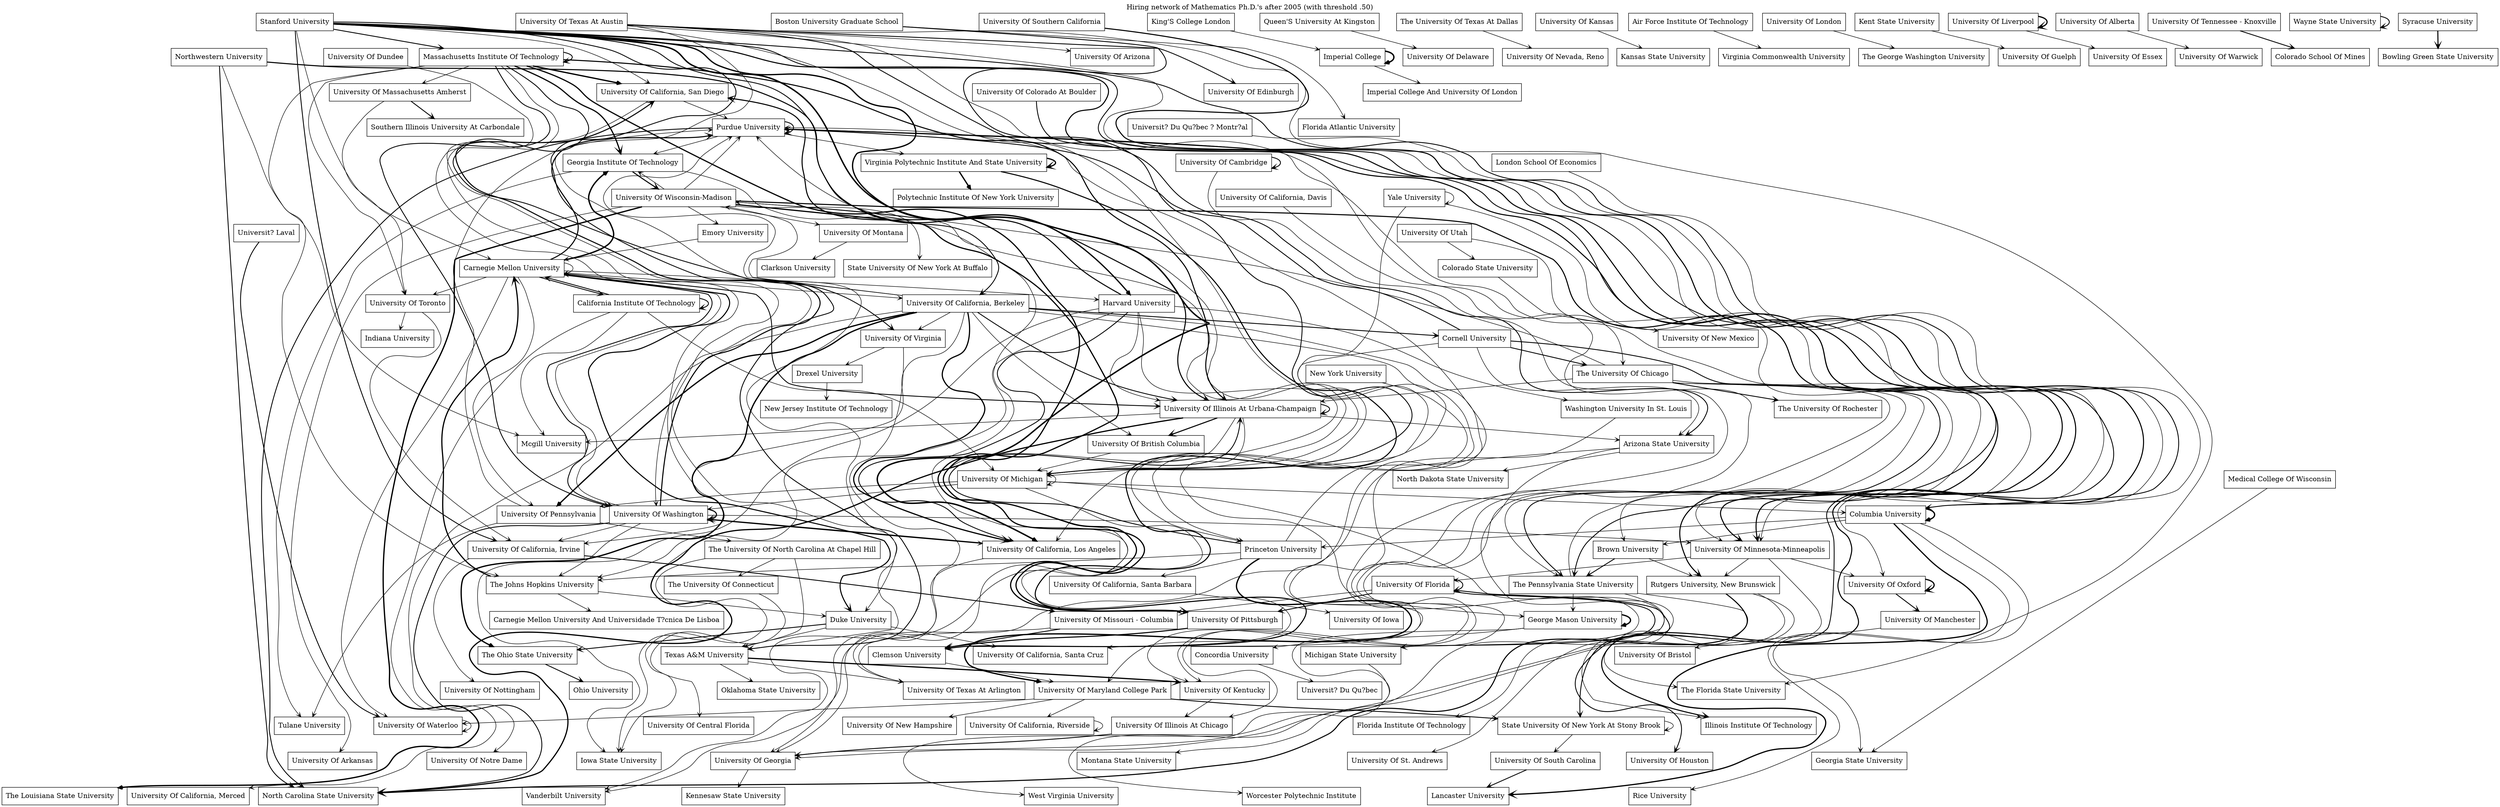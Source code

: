 digraph transition {
 node[shape="rectangle"];
 edge[arrowhead="vee", arrowsize=0.8, weight=0.1]; 
 labelloc="t"; 
 label="Hiring network of Mathematics Ph.D.'s after 2005 (with threshold .50)"; 
  "University Of California, San Diego" -> "Purdue University" [penwidth = 1.0];
  "University Of Wisconsin-Madison" -> "Emory University" [penwidth = 1.0];
  "Michigan State University" -> "University Of Georgia" [penwidth = 1.0];
  "University Of Wisconsin-Madison" -> "State University Of New York At Buffalo" [penwidth = 1.0];
  "The Johns Hopkins University" -> "Duke University" [penwidth = 1.0];
  "University Of Toronto" -> "University Of California, Irvine" [penwidth = 1.0];
  "Texas A&M University" -> "Oklahoma State University" [penwidth = 1.0];
  "University Of Minnesota-Minneapolis" -> "Illinois Institute Of Technology" [penwidth = 1.0];
  "Harvard University" -> "University Of Michigan" [penwidth = 1.0];
  "University Of Maryland College Park" -> "University Of Waterloo" [penwidth = 1.0];
  "University Of Texas At Austin" -> "Duke University" [penwidth = 1.0];
  "The Pennsylvania State University" -> "Purdue University" [penwidth = 1.0];
  "The University Of Connecticut" -> "University Of Central Florida" [penwidth = 1.0];
  "University Of Massachusetts Amherst" -> "University Of Toronto" [penwidth = 1.0];
  "University Of Maryland College Park" -> "University Of California, Riverside" [penwidth = 1.0];
  "University Of Michigan" -> "Columbia University" [penwidth = 1.0];
  "Carnegie Mellon University" -> "Carnegie Mellon University" [penwidth = 1.0];
  "Harvard University" -> "Iowa State University" [penwidth = 1.0];
  "The University Of Chicago" -> "The Pennsylvania State University" [penwidth = 1.0];
  "Princeton University" -> "The Johns Hopkins University" [penwidth = 1.0];
  "New York University" -> "Princeton University" [penwidth = 1.0];
  "The University Of Chicago" -> "University Of Illinois At Chicago" [penwidth = 1.0];
  "Massachusetts Institute Of Technology" -> "University Of Toronto" [penwidth = 1.0];
  "George Mason University" -> "Concordia University" [penwidth = 1.0];
  "University Of California, Berkeley" -> "University Of British Columbia" [penwidth = 1.0];
  "California Institute Of Technology" -> "University Of California, Merced" [penwidth = 1.0];
  "Rutgers University, New Brunswick" -> "Florida Institute Of Technology" [penwidth = 1.0];
  "University Of Pennsylvania" -> "The University Of North Carolina At Chapel Hill" [penwidth = 1.0];
  "University Of Washington" -> "University Of Minnesota-Minneapolis" [penwidth = 1.0];
  "Massachusetts Institute Of Technology" -> "University Of Massachusetts Amherst" [penwidth = 1.0];
  "University Of British Columbia" -> "University Of Michigan" [penwidth = 1.0];
  "University Of Wisconsin-Madison" -> "Georgia Institute Of Technology" [penwidth = 1.0];
  "University Of Wisconsin-Madison" -> "University Of Arkansas" [penwidth = 1.0];
  "Northwestern University" -> "Mcgill University" [penwidth = 1.0];
  "University Of Illinois At Urbana-Champaign" -> "Mcgill University" [penwidth = 1.0];
  "George Mason University" -> "West Virginia University" [penwidth = 1.0];
  "University Of Pennsylvania" -> "Tulane University" [penwidth = 1.0];
  "University Of Minnesota-Minneapolis" -> "University Of Florida" [penwidth = 1.0];
  "The University Of North Carolina At Chapel Hill" -> "The University Of Connecticut" [penwidth = 1.0];
  "University Of Michigan" -> "Purdue University" [penwidth = 1.0];
  "University Of Michigan" -> "Clemson University" [penwidth = 1.0];
  "University Of Maryland College Park" -> "University Of New Hampshire" [penwidth = 1.0];
  "University Of California, Berkeley" -> "University Of Wisconsin-Madison" [penwidth = 1.0];
  "University Of Utah" -> "Colorado State University" [penwidth = 1.0];
  "Purdue University" -> "Georgia Institute Of Technology" [penwidth = 1.0];
  "University Of Michigan" -> "University Of Washington" [penwidth = 1.0];
  "University Of Texas At Austin" -> "University Of Michigan" [penwidth = 1.0];
  "Universit? Du Qu?bec ? Montr?al" -> "University Of Oxford" [penwidth = 1.0];
  "Emory University" -> "Carnegie Mellon University" [penwidth = 1.0];
  "University Of Manchester" -> "University Of Bristol" [penwidth = 1.0];
  "Imperial College" -> "Imperial College And University Of London" [penwidth = 1.0];
  "The University Of Chicago" -> "University Of Wisconsin-Madison" [penwidth = 1.0];
  "Carnegie Mellon University" -> "University Of Pennsylvania" [penwidth = 1.0];
  "Princeton University" -> "University Of California, Santa Barbara" [penwidth = 1.0];
  "The University Of Chicago" -> "Michigan State University" [penwidth = 1.0];
  "Queen'S University At Kingston" -> "University Of Delaware" [penwidth = 1.0];
  "Carnegie Mellon University" -> "Harvard University" [penwidth = 1.0];
  "University Of Kentucky" -> "University Of Illinois At Chicago" [penwidth = 1.0];
  "Arizona State University" -> "University Of Texas At Arlington" [penwidth = 1.0];
  "The University Of Texas At Dallas" -> "University Of Nevada, Reno" [penwidth = 1.0];
  "University Of Kansas" -> "Kansas State University" [penwidth = 1.0];
  "Medical College Of Wisconsin" -> "Georgia State University" [penwidth = 1.0];
  "University Of Texas At Austin" -> "University Of Arizona" [penwidth = 1.0];
  "University Of California, Berkeley" -> "Purdue University" [penwidth = 1.0];
  "Carnegie Mellon University" -> "University Of Waterloo" [penwidth = 1.0];
  "The Pennsylvania State University" -> "George Mason University" [penwidth = 1.0];
  "University Of Washington" -> "Carnegie Mellon University" [penwidth = 1.0];
  "University Of California, Davis" -> "University Of Kentucky" [penwidth = 1.0];
  "University Of Texas At Austin" -> "University Of Minnesota-Minneapolis" [penwidth = 1.0];
  "Rutgers University, New Brunswick" -> "University Of St. Andrews" [penwidth = 1.0];
  "Carnegie Mellon University" -> "University Of Toronto" [penwidth = 1.0];
  "University Of Michigan" -> "University Of Wisconsin-Madison" [penwidth = 1.0];
  "Yale University" -> "Yale University" [penwidth = 1.0];
  "University Of Michigan" -> "University Of Michigan" [penwidth = 1.0];
  "Georgia Institute Of Technology" -> "University Of Georgia" [penwidth = 1.0];
  "Harvard University" -> "University Of Illinois At Urbana-Champaign" [penwidth = 1.0];
  "University Of Illinois At Urbana-Champaign" -> "Vanderbilt University" [penwidth = 1.0];
  "Massachusetts Institute Of Technology" -> "The Johns Hopkins University" [penwidth = 1.0];
  "Massachusetts Institute Of Technology" -> "Texas A&M University" [penwidth = 1.0];
  "Arizona State University" -> "Montana State University" [penwidth = 1.0];
  "University Of Pennsylvania" -> "Purdue University" [penwidth = 1.0];
  "Cornell University" -> "Arizona State University" [penwidth = 1.0];
  "State University Of New York At Stony Brook" -> "State University Of New York At Stony Brook" [penwidth = 1.0];
  "University Of Missouri - Columbia" -> "University Of Texas At Arlington" [penwidth = 1.0];
  "Princeton University" -> "Purdue University" [penwidth = 1.0];
  "Harvard University" -> "The Johns Hopkins University" [penwidth = 1.0];
  "University Of California, Riverside" -> "University Of California, Riverside" [penwidth = 1.0];
  "Columbia University" -> "Rice University" [penwidth = 1.0];
  "Purdue University" -> "Virginia Polytechnic Institute And State University" [penwidth = 1.0];
  "King'S College London" -> "Imperial College" [penwidth = 1.0];
  "University Of Texas At Austin" -> "The University Of Chicago" [penwidth = 1.0];
  "University Of Virginia" -> "Drexel University" [penwidth = 1.0];
  "The University Of Chicago" -> "University Of Illinois At Urbana-Champaign" [penwidth = 1.0];
  "Columbia University" -> "Georgia State University" [penwidth = 1.0];
  "Clemson University" -> "University Of Maryland College Park" [penwidth = 1.0];
  "University Of Washington" -> "The Johns Hopkins University" [penwidth = 1.0];
  "University Of California, Irvine" -> "University Of Nottingham" [penwidth = 1.0];
  "Air Force Institute Of Technology" -> "Virginia Commonwealth University" [penwidth = 1.0];
  "University Of California, Berkeley" -> "University Of Maryland College Park" [penwidth = 1.0];
  "University Of London" -> "The George Washington University" [penwidth = 1.0];
  "Kent State University" -> "University Of Guelph" [penwidth = 1.0];
  "Washington University In St. Louis" -> "University Of Kentucky" [penwidth = 1.0];
  "Yale University" -> "University Of California, Los Angeles" [penwidth = 1.0];
  "University Of Washington" -> "University Of California, Irvine" [penwidth = 1.0];
  "University Of Liverpool" -> "University Of Essex" [penwidth = 1.0];
  "University Of Utah" -> "Brown University" [penwidth = 1.0];
  "Columbia University" -> "Brown University" [penwidth = 1.0];
  "California Institute Of Technology" -> "Mcgill University" [penwidth = 1.0];
  "Texas A&M University" -> "University Of Texas At Arlington" [penwidth = 1.0];
  "University Of Minnesota-Minneapolis" -> "Rutgers University, New Brunswick" [penwidth = 1.0];
  "Duke University" -> "University Of California, Santa Cruz" [penwidth = 1.0];
  "The Pennsylvania State University" -> "The Florida State University" [penwidth = 1.0];
  "University Of Alberta" -> "University Of Warwick" [penwidth = 1.0];
  "University Of Waterloo" -> "University Of Waterloo" [penwidth = 1.0];
  "University Of Michigan" -> "University Of Pennsylvania" [penwidth = 1.0];
  "The University Of North Carolina At Chapel Hill" -> "Texas A&M University" [penwidth = 1.0];
  "London School Of Economics" -> "Columbia University" [penwidth = 1.0];
  "University Of Wisconsin-Madison" -> "University Of Montana" [penwidth = 1.0];
  "University Of Dundee" -> "Iowa State University" [penwidth = 1.0];
  "University Of Illinois At Urbana-Champaign" -> "George Mason University" [penwidth = 1.0];
  "Concordia University" -> "Universit? Du Qu?bec" [penwidth = 1.0];
  "Colorado State University" -> "University Of New Mexico" [penwidth = 1.0];
  "University Of California, San Diego" -> "University Of Washington" [penwidth = 1.0];
  "University Of California, Berkeley" -> "Princeton University" [penwidth = 1.0];
  "Carnegie Mellon University" -> "University Of California, Berkeley" [penwidth = 1.0];
  "Drexel University" -> "New Jersey Institute Of Technology" [penwidth = 1.0];
  "Cornell University" -> "University Of Michigan" [penwidth = 1.0];
  "University Of Cambridge" -> "University Of California, Santa Cruz" [penwidth = 1.0];
  "California Institute Of Technology" -> "University Of Michigan" [penwidth = 1.0];
  "Harvard University" -> "Washington University In St. Louis" [penwidth = 1.0];
  "Arizona State University" -> "North Dakota State University" [penwidth = 1.0];
  "Duke University" -> "Texas A&M University" [penwidth = 1.0];
  "University Of Georgia" -> "Kennesaw State University" [penwidth = 1.0];
  "Boston University Graduate School" -> "Florida Atlantic University" [penwidth = 1.0];
  "The University Of North Carolina At Chapel Hill" -> "Iowa State University" [penwidth = 1.0];
  "University Of Illinois At Urbana-Champaign" -> "Arizona State University" [penwidth = 1.0];
  "University Of Minnesota-Minneapolis" -> "University Of Oxford" [penwidth = 1.0];
  "Stanford University" -> "Carnegie Mellon University" [penwidth = 1.0];
  "University Of Virginia" -> "University Of Georgia" [penwidth = 1.0];
  "University Of California, Berkeley" -> "University Of California, Irvine" [penwidth = 1.0];
  "Columbia University" -> "Princeton University" [penwidth = 1.0];
  "University Of Montana" -> "Clarkson University" [penwidth = 1.0];
  "University Of California, Berkeley" -> "University Of Notre Dame" [penwidth = 1.0];
  "Brown University" -> "Rutgers University, New Brunswick" [penwidth = 1.0];
  "University Of California, Santa Barbara" -> "University Of Iowa" [penwidth = 1.0];
  "University Of Washington" -> "University Of California, Los Angeles" [penwidth = 1.0];
  "University Of California, Berkeley" -> "University Of Virginia" [penwidth = 1.0];
  "Georgia Institute Of Technology" -> "Tulane University" [penwidth = 1.0];
  "University Of Wisconsin-Madison" -> "Purdue University" [penwidth = 1.0];
  "The Johns Hopkins University" -> "Carnegie Mellon University And Universidade T?cnica De Lisboa" [penwidth = 1.0];
  "University Of Toronto" -> "Indiana University" [penwidth = 1.0];
  "University Of Texas At Austin" -> "The Florida State University" [penwidth = 1.0];
  "University Of California, Los Angeles" -> "Vanderbilt University" [penwidth = 1.0];
  "University Of Michigan" -> "Worcester Polytechnic Institute" [penwidth = 1.0];
  "State University Of New York At Stony Brook" -> "University Of South Carolina" [penwidth = 1.0];
  "The Pennsylvania State University" -> "University Of Georgia" [penwidth = 1.0];
  "University Of Florida" -> "University Of Missouri - Columbia" [penwidth = 1.0];
  "Yale University" -> "University Of Minnesota-Minneapolis" [penwidth = 1.0];
  "Stanford University" -> "University Of California, San Diego" [penwidth = 1.0];
  "Cornell University" -> "Purdue University" [penwidth = 1.7];
  "California Institute Of Technology" -> "Carnegie Mellon University" [penwidth = 1.7];
  "University Of Tennessee - Knoxville" -> "Colorado School Of Mines" [penwidth = 1.7];
  "University Of Florida" -> "University Of Houston" [penwidth = 1.7];
  "Massachusetts Institute Of Technology" -> "University Of Virginia" [penwidth = 1.7];
  "Northwestern University" -> "North Carolina State University" [penwidth = 1.7];
  "University Of California, Irvine" -> "University Of Missouri - Columbia" [penwidth = 1.7];
  "University Of Illinois At Urbana-Champaign" -> "University Of Illinois At Urbana-Champaign" [penwidth = 1.7];
  "Purdue University" -> "North Carolina State University" [penwidth = 1.7];
  "Carnegie Mellon University" -> "University Of Illinois At Urbana-Champaign" [penwidth = 1.7];
  "Wayne State University" -> "Wayne State University" [penwidth = 1.7];
  "University Of Cambridge" -> "University Of Cambridge" [penwidth = 1.7];
  "Boston University Graduate School" -> "University Of Michigan" [penwidth = 1.7];
  "California Institute Of Technology" -> "California Institute Of Technology" [penwidth = 1.7];
  "Stanford University" -> "Texas A&M University" [penwidth = 1.7];
  "University Of South Carolina" -> "Lancaster University" [penwidth = 1.7];
  "Princeton University" -> "University Of Illinois At Urbana-Champaign" [penwidth = 1.7];
  "University Of Maryland College Park" -> "State University Of New York At Stony Brook" [penwidth = 1.7];
  "Purdue University" -> "Purdue University" [penwidth = 1.7];
  "University Of Massachusetts Amherst" -> "Southern Illinois University At Carbondale" [penwidth = 1.7];
  "Massachusetts Institute Of Technology" -> "University Of Washington" [penwidth = 1.7];
  "Harvard University" -> "University Of California, Los Angeles" [penwidth = 1.7];
  "University Of Missouri - Columbia" -> "Clemson University" [penwidth = 1.7];
  "Cornell University" -> "The University Of Chicago" [penwidth = 1.7];
  "University Of Washington" -> "North Carolina State University" [penwidth = 1.7];
  "Stanford University" -> "Massachusetts Institute Of Technology" [penwidth = 1.7];
  "Massachusetts Institute Of Technology" -> "Massachusetts Institute Of Technology" [penwidth = 1.7];
  "University Of California, Berkeley" -> "University Of Illinois At Urbana-Champaign" [penwidth = 1.7];
  "Brown University" -> "The Pennsylvania State University" [penwidth = 1.7];
  "University Of Florida" -> "Michigan State University" [penwidth = 1.7];
  "Carnegie Mellon University" -> "University Of Washington" [penwidth = 1.7];
  "University Of Florida" -> "University Of Pittsburgh" [penwidth = 1.7];
  "Duke University" -> "The Ohio State University" [penwidth = 1.7];
  "University Of Illinois At Chicago" -> "University Of Georgia" [penwidth = 1.7];
  "University Of Colorado At Boulder" -> "The Pennsylvania State University" [penwidth = 1.7];
  "University Of California, Berkeley" -> "Cornell University" [penwidth = 1.7];
  "Stanford University" -> "State University Of New York At Stony Brook" [penwidth = 1.7];
  "University Of Oxford" -> "University Of Manchester" [penwidth = 1.7];
  "Stanford University" -> "Columbia University" [penwidth = 1.7];
  "University Of Florida" -> "University Of Florida" [penwidth = 1.7];
  "Stanford University" -> "University Of California, Irvine" [penwidth = 1.7];
  "Universit? Laval" -> "University Of Waterloo" [penwidth = 1.7];
  "University Of Texas At Austin" -> "University Of Edinburgh" [penwidth = 1.7];
  "Stanford University" -> "University Of California, Berkeley" [penwidth = 1.7];
  "University Of Texas At Austin" -> "Arizona State University" [penwidth = 1.7];
  "Carnegie Mellon University" -> "California Institute Of Technology" [penwidth = 1.7];
  "The University Of Chicago" -> "The University Of Rochester" [penwidth = 1.7];
  "The Ohio State University" -> "Ohio University" [penwidth = 1.7];
  "Cornell University" -> "The Pennsylvania State University" [penwidth = 1.7];
  "Massachusetts Institute Of Technology" -> "University Of Illinois At Urbana-Champaign" [penwidth = 2.1];
  "Northwestern University" -> "University Of Illinois At Urbana-Champaign" [penwidth = 2.1];
  "Stanford University" -> "University Of Minnesota-Minneapolis" [penwidth = 2.1];
  "University Of Illinois At Urbana-Champaign" -> "University Of British Columbia" [penwidth = 2.1];
  "Syracuse University" -> "Bowling Green State University" [penwidth = 2.1];
  "Georgia Institute Of Technology" -> "University Of Wisconsin-Madison" [penwidth = 2.1];
  "Rutgers University, New Brunswick" -> "North Carolina State University" [penwidth = 2.1];
  "Carnegie Mellon University" -> "Purdue University" [penwidth = 2.1];
  "Carnegie Mellon University" -> "Duke University" [penwidth = 2.1];
  "University Of Southern California" -> "Illinois Institute Of Technology" [penwidth = 2.1];
  "University Of Washington" -> "University Of California, San Diego" [penwidth = 2.1];
  "University Of Washington" -> "University Of Washington" [penwidth = 2.1];
  "Harvard University" -> "University Of California, San Diego" [penwidth = 2.1];
  "University Of California, Los Angeles" -> "University Of Washington" [penwidth = 2.1];
  "Purdue University" -> "University Of Minnesota-Minneapolis" [penwidth = 2.1];
  "University Of Wisconsin-Madison" -> "Rutgers University, New Brunswick" [penwidth = 2.1];
  "Virginia Polytechnic Institute And State University" -> "Clemson University" [penwidth = 2.1];
  "University Of Pittsburgh" -> "Clemson University" [penwidth = 2.1];
  "Massachusetts Institute Of Technology" -> "University Of Pittsburgh" [penwidth = 2.4];
  "University Of Wisconsin-Madison" -> "University Of Pittsburgh" [penwidth = 2.4];
  "Texas A&M University" -> "University Of Kentucky" [penwidth = 2.4];
  "Massachusetts Institute Of Technology" -> "Georgia Institute Of Technology" [penwidth = 2.4];
  "Virginia Polytechnic Institute And State University" -> "Virginia Polytechnic Institute And State University" [penwidth = 2.4];
  "Columbia University" -> "Lancaster University" [penwidth = 2.4];
  "University Of Liverpool" -> "University Of Liverpool" [penwidth = 2.4];
  "University Of Illinois At Urbana-Champaign" -> "North Carolina State University" [penwidth = 2.4];
  "University Of California, Berkeley" -> "University Of California, Los Angeles" [penwidth = 2.4];
  "University Of Oxford" -> "University Of Oxford" [penwidth = 2.4];
  "The Johns Hopkins University" -> "Carnegie Mellon University" [penwidth = 2.4];
  "University Of Wisconsin-Madison" -> "The Louisiana State University" [penwidth = 2.6];
  "Princeton University" -> "University Of Maryland College Park" [penwidth = 2.6];
  "George Mason University" -> "George Mason University" [penwidth = 2.6];
  "Columbia University" -> "Columbia University" [penwidth = 2.6];
  "Stanford University" -> "Harvard University" [penwidth = 2.6];
  "Virginia Polytechnic Institute And State University" -> "Polytechnic Institute Of New York University" [penwidth = 2.6];
  "University Of California, Berkeley" -> "The Ohio State University" [penwidth = 2.6];
  "Massachusetts Institute Of Technology" -> "University Of California, San Diego" [penwidth = 2.6];
  "University Of California, Berkeley" -> "University Of Pennsylvania" [penwidth = 2.6];
  "Imperial College" -> "Imperial College" [penwidth = 2.8];
  "Carnegie Mellon University" -> "Georgia Institute Of Technology" [penwidth = 2.8];
  "Stanford University" -> "University Of California, Los Angeles" [penwidth = 2.9];
}
